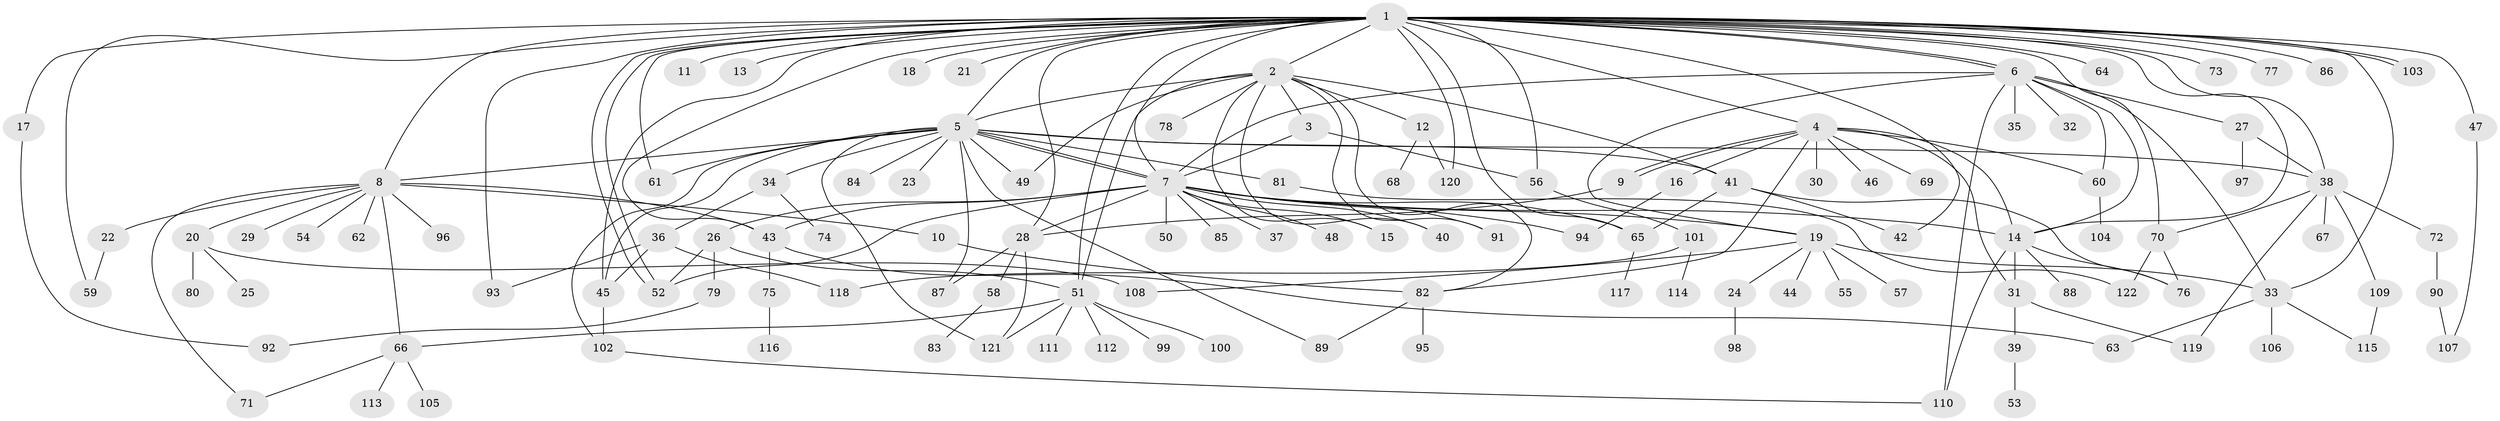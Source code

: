 // coarse degree distribution, {37: 0.01020408163265306, 11: 0.030612244897959183, 4: 0.07142857142857142, 12: 0.01020408163265306, 15: 0.01020408163265306, 20: 0.01020408163265306, 3: 0.061224489795918366, 2: 0.2653061224489796, 1: 0.42857142857142855, 8: 0.030612244897959183, 6: 0.02040816326530612, 5: 0.04081632653061224, 7: 0.01020408163265306}
// Generated by graph-tools (version 1.1) at 2025/51/02/27/25 19:51:59]
// undirected, 122 vertices, 187 edges
graph export_dot {
graph [start="1"]
  node [color=gray90,style=filled];
  1;
  2;
  3;
  4;
  5;
  6;
  7;
  8;
  9;
  10;
  11;
  12;
  13;
  14;
  15;
  16;
  17;
  18;
  19;
  20;
  21;
  22;
  23;
  24;
  25;
  26;
  27;
  28;
  29;
  30;
  31;
  32;
  33;
  34;
  35;
  36;
  37;
  38;
  39;
  40;
  41;
  42;
  43;
  44;
  45;
  46;
  47;
  48;
  49;
  50;
  51;
  52;
  53;
  54;
  55;
  56;
  57;
  58;
  59;
  60;
  61;
  62;
  63;
  64;
  65;
  66;
  67;
  68;
  69;
  70;
  71;
  72;
  73;
  74;
  75;
  76;
  77;
  78;
  79;
  80;
  81;
  82;
  83;
  84;
  85;
  86;
  87;
  88;
  89;
  90;
  91;
  92;
  93;
  94;
  95;
  96;
  97;
  98;
  99;
  100;
  101;
  102;
  103;
  104;
  105;
  106;
  107;
  108;
  109;
  110;
  111;
  112;
  113;
  114;
  115;
  116;
  117;
  118;
  119;
  120;
  121;
  122;
  1 -- 2;
  1 -- 4;
  1 -- 5;
  1 -- 6;
  1 -- 6;
  1 -- 7;
  1 -- 8;
  1 -- 11;
  1 -- 13;
  1 -- 14;
  1 -- 17;
  1 -- 18;
  1 -- 21;
  1 -- 28;
  1 -- 33;
  1 -- 38;
  1 -- 42;
  1 -- 43;
  1 -- 45;
  1 -- 47;
  1 -- 51;
  1 -- 52;
  1 -- 52;
  1 -- 56;
  1 -- 59;
  1 -- 61;
  1 -- 64;
  1 -- 65;
  1 -- 70;
  1 -- 73;
  1 -- 77;
  1 -- 86;
  1 -- 93;
  1 -- 103;
  1 -- 103;
  1 -- 120;
  2 -- 3;
  2 -- 5;
  2 -- 12;
  2 -- 15;
  2 -- 40;
  2 -- 41;
  2 -- 49;
  2 -- 51;
  2 -- 78;
  2 -- 82;
  2 -- 91;
  3 -- 7;
  3 -- 56;
  4 -- 9;
  4 -- 9;
  4 -- 14;
  4 -- 16;
  4 -- 30;
  4 -- 31;
  4 -- 46;
  4 -- 60;
  4 -- 69;
  4 -- 82;
  5 -- 7;
  5 -- 7;
  5 -- 8;
  5 -- 23;
  5 -- 34;
  5 -- 38;
  5 -- 41;
  5 -- 45;
  5 -- 49;
  5 -- 61;
  5 -- 81;
  5 -- 84;
  5 -- 87;
  5 -- 89;
  5 -- 102;
  5 -- 121;
  6 -- 7;
  6 -- 14;
  6 -- 19;
  6 -- 27;
  6 -- 32;
  6 -- 33;
  6 -- 35;
  6 -- 60;
  6 -- 110;
  7 -- 14;
  7 -- 15;
  7 -- 19;
  7 -- 26;
  7 -- 28;
  7 -- 37;
  7 -- 40;
  7 -- 43;
  7 -- 48;
  7 -- 50;
  7 -- 52;
  7 -- 65;
  7 -- 85;
  7 -- 91;
  7 -- 94;
  8 -- 10;
  8 -- 20;
  8 -- 22;
  8 -- 29;
  8 -- 43;
  8 -- 54;
  8 -- 62;
  8 -- 66;
  8 -- 71;
  8 -- 96;
  9 -- 28;
  10 -- 82;
  12 -- 68;
  12 -- 120;
  14 -- 31;
  14 -- 76;
  14 -- 88;
  14 -- 110;
  16 -- 94;
  17 -- 92;
  19 -- 24;
  19 -- 33;
  19 -- 44;
  19 -- 55;
  19 -- 57;
  19 -- 108;
  20 -- 25;
  20 -- 80;
  20 -- 108;
  22 -- 59;
  24 -- 98;
  26 -- 51;
  26 -- 52;
  26 -- 79;
  27 -- 38;
  27 -- 97;
  28 -- 58;
  28 -- 87;
  28 -- 121;
  31 -- 39;
  31 -- 119;
  33 -- 63;
  33 -- 106;
  33 -- 115;
  34 -- 36;
  34 -- 74;
  36 -- 45;
  36 -- 93;
  36 -- 118;
  38 -- 67;
  38 -- 70;
  38 -- 72;
  38 -- 109;
  38 -- 119;
  39 -- 53;
  41 -- 42;
  41 -- 65;
  41 -- 76;
  43 -- 63;
  43 -- 75;
  45 -- 102;
  47 -- 107;
  51 -- 66;
  51 -- 99;
  51 -- 100;
  51 -- 111;
  51 -- 112;
  51 -- 121;
  56 -- 101;
  58 -- 83;
  60 -- 104;
  65 -- 117;
  66 -- 71;
  66 -- 105;
  66 -- 113;
  70 -- 76;
  70 -- 122;
  72 -- 90;
  75 -- 116;
  79 -- 92;
  81 -- 122;
  82 -- 89;
  82 -- 95;
  90 -- 107;
  101 -- 114;
  101 -- 118;
  102 -- 110;
  109 -- 115;
}
